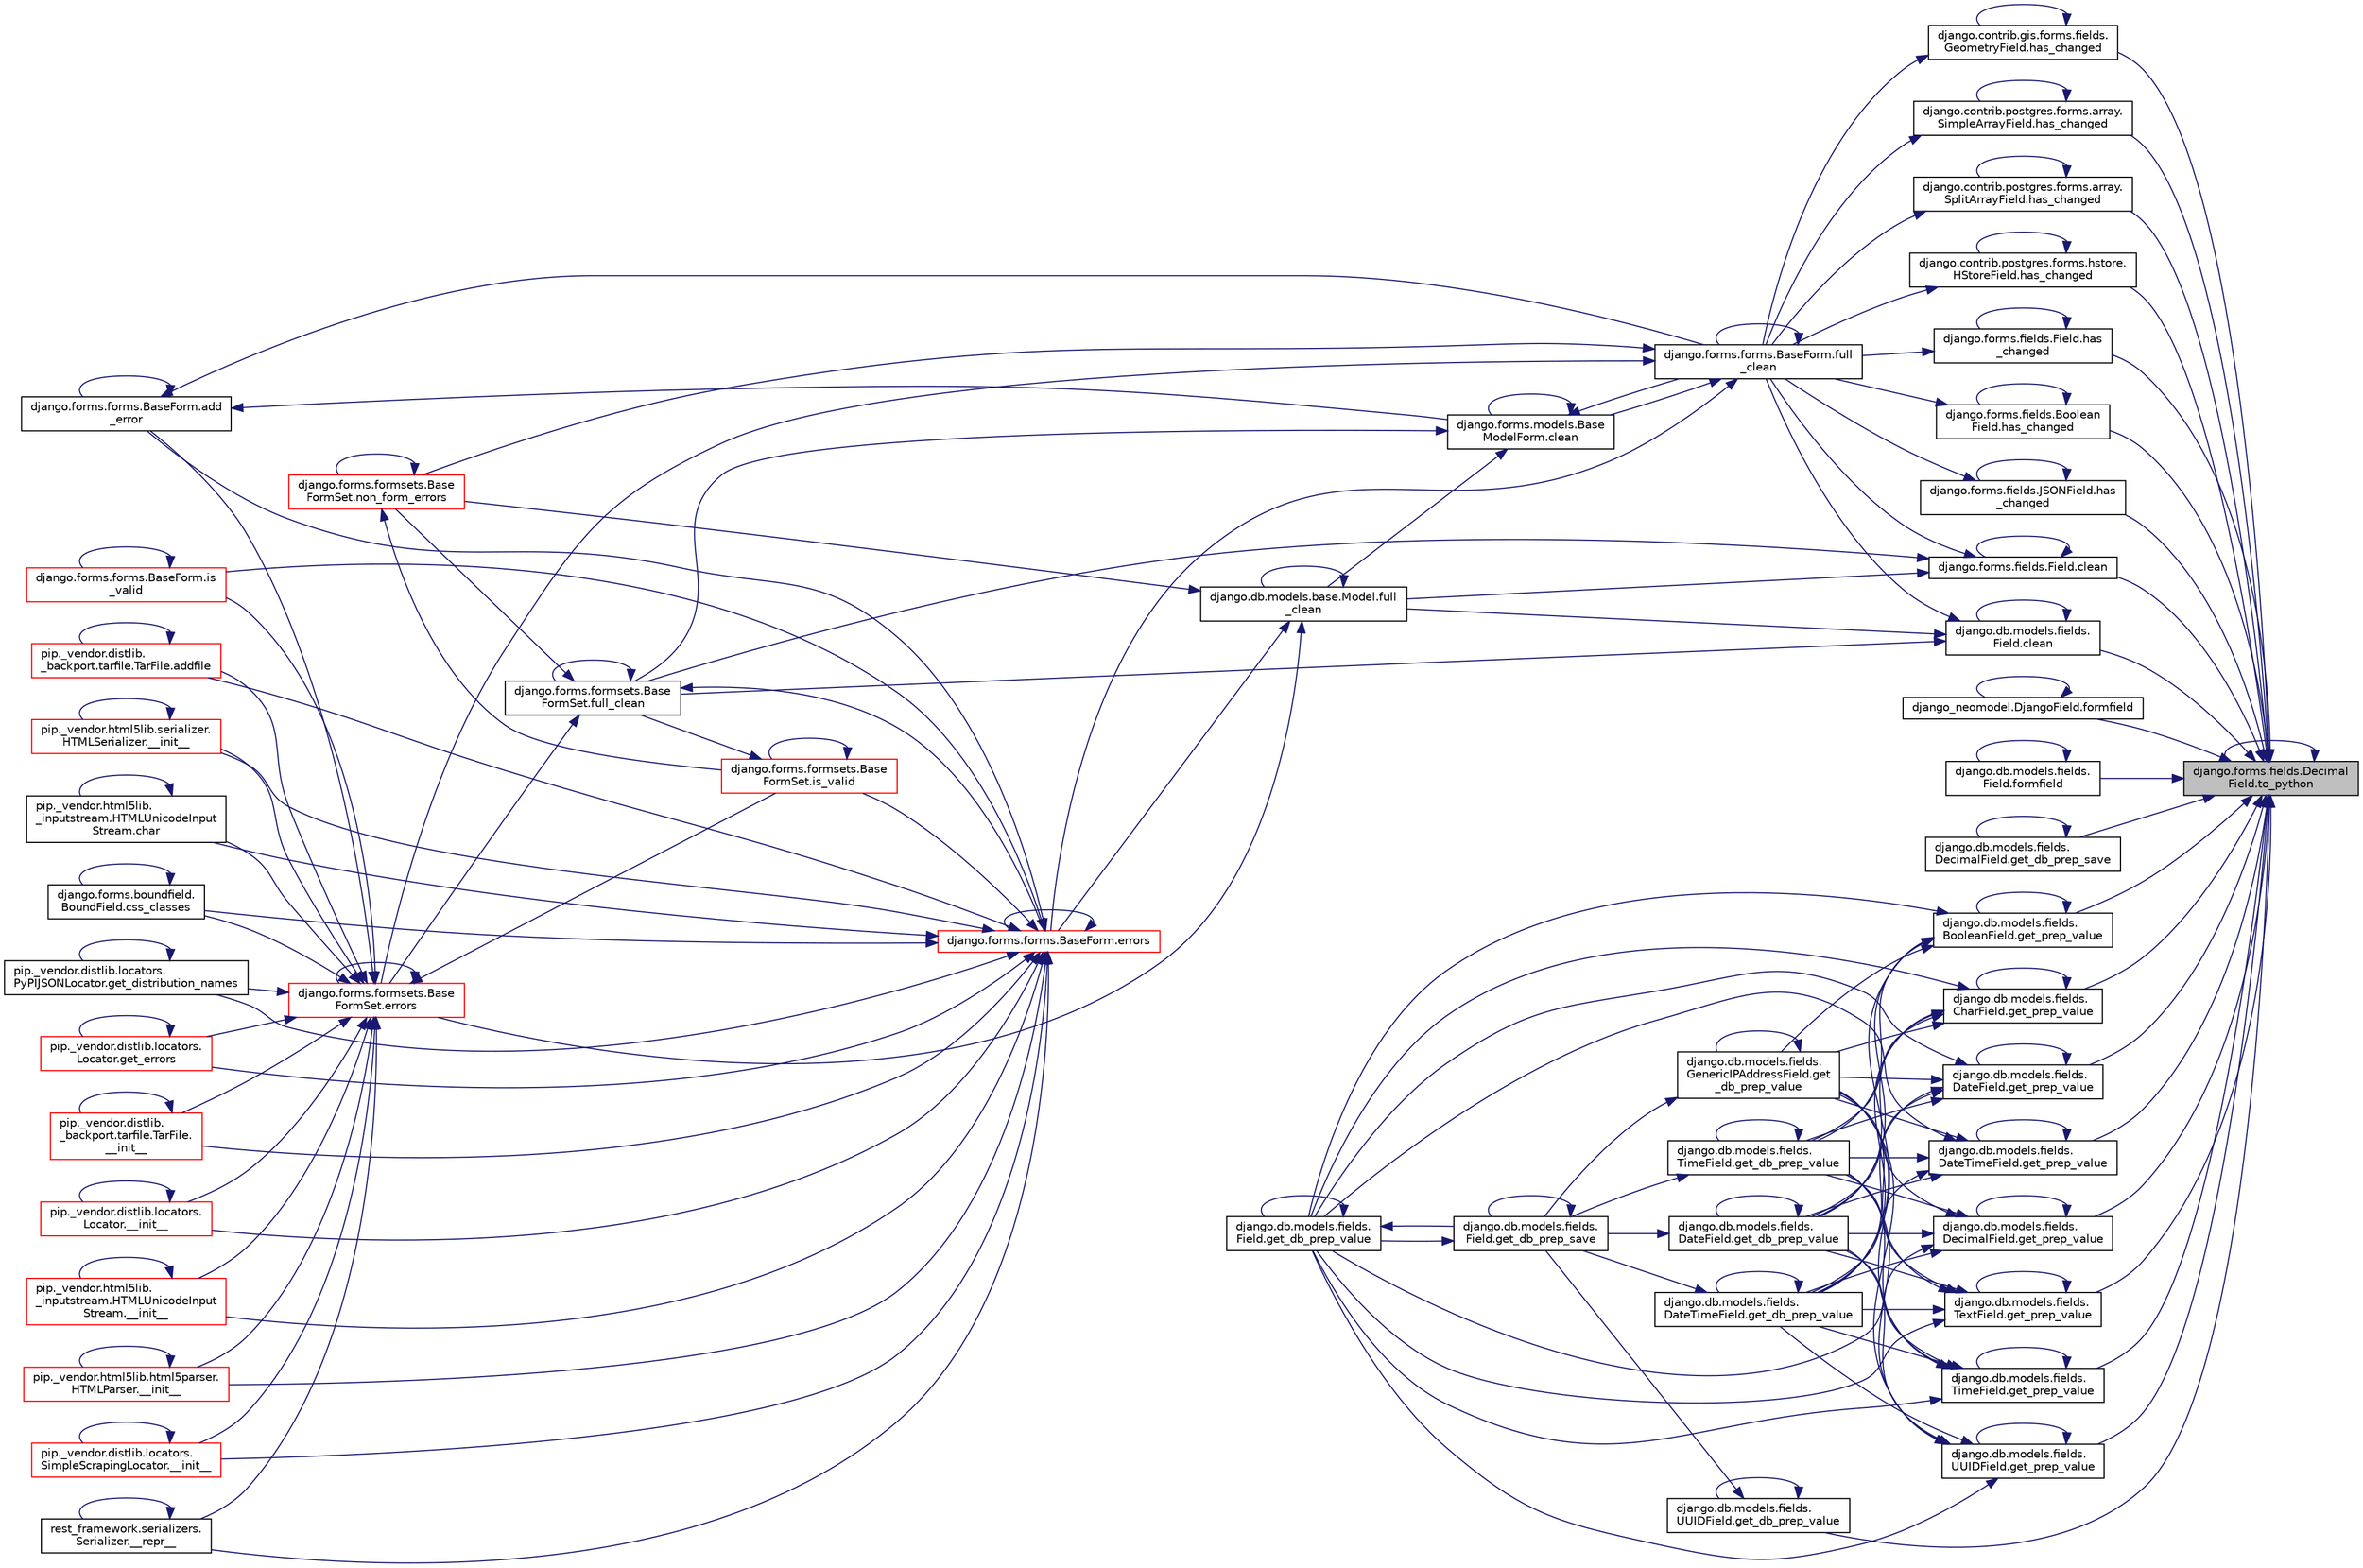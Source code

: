 digraph "django.forms.fields.DecimalField.to_python"
{
 // LATEX_PDF_SIZE
  edge [fontname="Helvetica",fontsize="10",labelfontname="Helvetica",labelfontsize="10"];
  node [fontname="Helvetica",fontsize="10",shape=record];
  rankdir="RL";
  Node1 [label="django.forms.fields.Decimal\lField.to_python",height=0.2,width=0.4,color="black", fillcolor="grey75", style="filled", fontcolor="black",tooltip=" "];
  Node1 -> Node2 [dir="back",color="midnightblue",fontsize="10",style="solid",fontname="Helvetica"];
  Node2 [label="django.forms.fields.Field.clean",height=0.2,width=0.4,color="black", fillcolor="white", style="filled",URL="$d2/d0d/classdjango_1_1forms_1_1fields_1_1_field.html#ac067d0195ef0f3a2c37b00ec6118c25a",tooltip=" "];
  Node2 -> Node2 [dir="back",color="midnightblue",fontsize="10",style="solid",fontname="Helvetica"];
  Node2 -> Node3 [dir="back",color="midnightblue",fontsize="10",style="solid",fontname="Helvetica"];
  Node3 [label="django.forms.forms.BaseForm.full\l_clean",height=0.2,width=0.4,color="black", fillcolor="white", style="filled",URL="$d8/d44/classdjango_1_1forms_1_1forms_1_1_base_form.html#acb359d947a031d78659b4d55addd67fc",tooltip=" "];
  Node3 -> Node4 [dir="back",color="midnightblue",fontsize="10",style="solid",fontname="Helvetica"];
  Node4 [label="django.forms.models.Base\lModelForm.clean",height=0.2,width=0.4,color="black", fillcolor="white", style="filled",URL="$d8/dd8/classdjango_1_1forms_1_1models_1_1_base_model_form.html#abbcddac6d29c87ce3f49fba983f5df0a",tooltip=" "];
  Node4 -> Node4 [dir="back",color="midnightblue",fontsize="10",style="solid",fontname="Helvetica"];
  Node4 -> Node3 [dir="back",color="midnightblue",fontsize="10",style="solid",fontname="Helvetica"];
  Node4 -> Node5 [dir="back",color="midnightblue",fontsize="10",style="solid",fontname="Helvetica"];
  Node5 [label="django.forms.formsets.Base\lFormSet.full_clean",height=0.2,width=0.4,color="black", fillcolor="white", style="filled",URL="$d5/d7f/classdjango_1_1forms_1_1formsets_1_1_base_form_set.html#ab85a836f8efaf3f794e9c34d427967f7",tooltip=" "];
  Node5 -> Node6 [dir="back",color="midnightblue",fontsize="10",style="solid",fontname="Helvetica"];
  Node6 [label="django.forms.forms.BaseForm.errors",height=0.2,width=0.4,color="red", fillcolor="white", style="filled",URL="$d8/d44/classdjango_1_1forms_1_1forms_1_1_base_form.html#ad1f2f603258fa86762632a8c17fe5aa8",tooltip=" "];
  Node6 -> Node7 [dir="back",color="midnightblue",fontsize="10",style="solid",fontname="Helvetica"];
  Node7 [label="pip._vendor.html5lib.serializer.\lHTMLSerializer.__init__",height=0.2,width=0.4,color="red", fillcolor="white", style="filled",URL="$d1/d17/classpip_1_1__vendor_1_1html5lib_1_1serializer_1_1_h_t_m_l_serializer.html#ae1f820664d0ba0b48b7b321577f1e996",tooltip=" "];
  Node7 -> Node7 [dir="back",color="midnightblue",fontsize="10",style="solid",fontname="Helvetica"];
  Node6 -> Node142 [dir="back",color="midnightblue",fontsize="10",style="solid",fontname="Helvetica"];
  Node142 [label="pip._vendor.distlib.\l_backport.tarfile.TarFile.\l__init__",height=0.2,width=0.4,color="red", fillcolor="white", style="filled",URL="$d7/d1d/classpip_1_1__vendor_1_1distlib_1_1__backport_1_1tarfile_1_1_tar_file.html#a1dda6d9be63b3ae8186ae388015c11ff",tooltip=" "];
  Node142 -> Node142 [dir="back",color="midnightblue",fontsize="10",style="solid",fontname="Helvetica"];
  Node6 -> Node143 [dir="back",color="midnightblue",fontsize="10",style="solid",fontname="Helvetica"];
  Node143 [label="pip._vendor.distlib.locators.\lLocator.__init__",height=0.2,width=0.4,color="red", fillcolor="white", style="filled",URL="$df/dda/classpip_1_1__vendor_1_1distlib_1_1locators_1_1_locator.html#af37665238a4ad058e6b2e4d6b77d0ffc",tooltip=" "];
  Node143 -> Node143 [dir="back",color="midnightblue",fontsize="10",style="solid",fontname="Helvetica"];
  Node6 -> Node84 [dir="back",color="midnightblue",fontsize="10",style="solid",fontname="Helvetica"];
  Node84 [label="pip._vendor.html5lib.\l_inputstream.HTMLUnicodeInput\lStream.__init__",height=0.2,width=0.4,color="red", fillcolor="white", style="filled",URL="$de/dab/classpip_1_1__vendor_1_1html5lib_1_1__inputstream_1_1_h_t_m_l_unicode_input_stream.html#aae329b9a8ec6d32fbe6de851cf40357c",tooltip=" "];
  Node84 -> Node84 [dir="back",color="midnightblue",fontsize="10",style="solid",fontname="Helvetica"];
  Node6 -> Node86 [dir="back",color="midnightblue",fontsize="10",style="solid",fontname="Helvetica"];
  Node86 [label="pip._vendor.html5lib.html5parser.\lHTMLParser.__init__",height=0.2,width=0.4,color="red", fillcolor="white", style="filled",URL="$dd/dcc/classpip_1_1__vendor_1_1html5lib_1_1html5parser_1_1_h_t_m_l_parser.html#ad9b0cd5d2f6a8f940f4efc6b6124c9be",tooltip=" "];
  Node86 -> Node86 [dir="back",color="midnightblue",fontsize="10",style="solid",fontname="Helvetica"];
  Node6 -> Node144 [dir="back",color="midnightblue",fontsize="10",style="solid",fontname="Helvetica"];
  Node144 [label="pip._vendor.distlib.locators.\lSimpleScrapingLocator.__init__",height=0.2,width=0.4,color="red", fillcolor="white", style="filled",URL="$d6/d82/classpip_1_1__vendor_1_1distlib_1_1locators_1_1_simple_scraping_locator.html#a7a4c50e47ae95046ff9f9da7aeb8a391",tooltip=" "];
  Node144 -> Node144 [dir="back",color="midnightblue",fontsize="10",style="solid",fontname="Helvetica"];
  Node6 -> Node145 [dir="back",color="midnightblue",fontsize="10",style="solid",fontname="Helvetica"];
  Node145 [label="rest_framework.serializers.\lSerializer.__repr__",height=0.2,width=0.4,color="black", fillcolor="white", style="filled",URL="$de/daf/classrest__framework_1_1serializers_1_1_serializer.html#aa4601d5e8fecc97212d2f753b9c44cc7",tooltip=" "];
  Node145 -> Node145 [dir="back",color="midnightblue",fontsize="10",style="solid",fontname="Helvetica"];
  Node6 -> Node146 [dir="back",color="midnightblue",fontsize="10",style="solid",fontname="Helvetica"];
  Node146 [label="django.forms.forms.BaseForm.add\l_error",height=0.2,width=0.4,color="black", fillcolor="white", style="filled",URL="$d8/d44/classdjango_1_1forms_1_1forms_1_1_base_form.html#acf2237ac07f8871141489ce1ae752f76",tooltip=" "];
  Node146 -> Node146 [dir="back",color="midnightblue",fontsize="10",style="solid",fontname="Helvetica"];
  Node146 -> Node4 [dir="back",color="midnightblue",fontsize="10",style="solid",fontname="Helvetica"];
  Node146 -> Node3 [dir="back",color="midnightblue",fontsize="10",style="solid",fontname="Helvetica"];
  Node6 -> Node147 [dir="back",color="midnightblue",fontsize="10",style="solid",fontname="Helvetica"];
  Node147 [label="pip._vendor.distlib.\l_backport.tarfile.TarFile.addfile",height=0.2,width=0.4,color="red", fillcolor="white", style="filled",URL="$d7/d1d/classpip_1_1__vendor_1_1distlib_1_1__backport_1_1tarfile_1_1_tar_file.html#a9f460122e2a988ec31b0e1a7a2d18244",tooltip=" "];
  Node147 -> Node147 [dir="back",color="midnightblue",fontsize="10",style="solid",fontname="Helvetica"];
  Node6 -> Node149 [dir="back",color="midnightblue",fontsize="10",style="solid",fontname="Helvetica"];
  Node149 [label="pip._vendor.html5lib.\l_inputstream.HTMLUnicodeInput\lStream.char",height=0.2,width=0.4,color="black", fillcolor="white", style="filled",URL="$de/dab/classpip_1_1__vendor_1_1html5lib_1_1__inputstream_1_1_h_t_m_l_unicode_input_stream.html#a6078d7bf2b9ee2304ba083f762440a83",tooltip=" "];
  Node149 -> Node149 [dir="back",color="midnightblue",fontsize="10",style="solid",fontname="Helvetica"];
  Node6 -> Node150 [dir="back",color="midnightblue",fontsize="10",style="solid",fontname="Helvetica"];
  Node150 [label="django.forms.boundfield.\lBoundField.css_classes",height=0.2,width=0.4,color="black", fillcolor="white", style="filled",URL="$da/d92/classdjango_1_1forms_1_1boundfield_1_1_bound_field.html#a957299f7e1f8b9f554188b9b670d0426",tooltip=" "];
  Node150 -> Node150 [dir="back",color="midnightblue",fontsize="10",style="solid",fontname="Helvetica"];
  Node6 -> Node6 [dir="back",color="midnightblue",fontsize="10",style="solid",fontname="Helvetica"];
  Node6 -> Node151 [dir="back",color="midnightblue",fontsize="10",style="solid",fontname="Helvetica"];
  Node151 [label="pip._vendor.distlib.locators.\lPyPIJSONLocator.get_distribution_names",height=0.2,width=0.4,color="black", fillcolor="white", style="filled",URL="$d1/d11/classpip_1_1__vendor_1_1distlib_1_1locators_1_1_py_p_i_j_s_o_n_locator.html#a2a74400546b1af992cc79ae780c014d9",tooltip=" "];
  Node151 -> Node151 [dir="back",color="midnightblue",fontsize="10",style="solid",fontname="Helvetica"];
  Node6 -> Node152 [dir="back",color="midnightblue",fontsize="10",style="solid",fontname="Helvetica"];
  Node152 [label="pip._vendor.distlib.locators.\lLocator.get_errors",height=0.2,width=0.4,color="red", fillcolor="white", style="filled",URL="$df/dda/classpip_1_1__vendor_1_1distlib_1_1locators_1_1_locator.html#a001dcda572c307fbc81dc17c1056df8a",tooltip=" "];
  Node152 -> Node152 [dir="back",color="midnightblue",fontsize="10",style="solid",fontname="Helvetica"];
  Node6 -> Node156 [dir="back",color="midnightblue",fontsize="10",style="solid",fontname="Helvetica"];
  Node156 [label="django.forms.forms.BaseForm.is\l_valid",height=0.2,width=0.4,color="red", fillcolor="white", style="filled",URL="$d8/d44/classdjango_1_1forms_1_1forms_1_1_base_form.html#a372b23ad4096720b6f27077eab1b0b89",tooltip=" "];
  Node156 -> Node156 [dir="back",color="midnightblue",fontsize="10",style="solid",fontname="Helvetica"];
  Node6 -> Node198 [dir="back",color="midnightblue",fontsize="10",style="solid",fontname="Helvetica"];
  Node198 [label="django.forms.formsets.Base\lFormSet.is_valid",height=0.2,width=0.4,color="red", fillcolor="white", style="filled",URL="$d5/d7f/classdjango_1_1forms_1_1formsets_1_1_base_form_set.html#ac556f386c1300678a3d58cbe8e9c7bef",tooltip=" "];
  Node198 -> Node5 [dir="back",color="midnightblue",fontsize="10",style="solid",fontname="Helvetica"];
  Node198 -> Node198 [dir="back",color="midnightblue",fontsize="10",style="solid",fontname="Helvetica"];
  Node5 -> Node141 [dir="back",color="midnightblue",fontsize="10",style="solid",fontname="Helvetica"];
  Node141 [label="django.forms.formsets.Base\lFormSet.errors",height=0.2,width=0.4,color="red", fillcolor="white", style="filled",URL="$d5/d7f/classdjango_1_1forms_1_1formsets_1_1_base_form_set.html#a3beee57c0d0f934ac19a621dfa83193c",tooltip=" "];
  Node141 -> Node7 [dir="back",color="midnightblue",fontsize="10",style="solid",fontname="Helvetica"];
  Node141 -> Node142 [dir="back",color="midnightblue",fontsize="10",style="solid",fontname="Helvetica"];
  Node141 -> Node143 [dir="back",color="midnightblue",fontsize="10",style="solid",fontname="Helvetica"];
  Node141 -> Node84 [dir="back",color="midnightblue",fontsize="10",style="solid",fontname="Helvetica"];
  Node141 -> Node86 [dir="back",color="midnightblue",fontsize="10",style="solid",fontname="Helvetica"];
  Node141 -> Node144 [dir="back",color="midnightblue",fontsize="10",style="solid",fontname="Helvetica"];
  Node141 -> Node145 [dir="back",color="midnightblue",fontsize="10",style="solid",fontname="Helvetica"];
  Node141 -> Node146 [dir="back",color="midnightblue",fontsize="10",style="solid",fontname="Helvetica"];
  Node141 -> Node147 [dir="back",color="midnightblue",fontsize="10",style="solid",fontname="Helvetica"];
  Node141 -> Node149 [dir="back",color="midnightblue",fontsize="10",style="solid",fontname="Helvetica"];
  Node141 -> Node150 [dir="back",color="midnightblue",fontsize="10",style="solid",fontname="Helvetica"];
  Node141 -> Node141 [dir="back",color="midnightblue",fontsize="10",style="solid",fontname="Helvetica"];
  Node141 -> Node151 [dir="back",color="midnightblue",fontsize="10",style="solid",fontname="Helvetica"];
  Node141 -> Node152 [dir="back",color="midnightblue",fontsize="10",style="solid",fontname="Helvetica"];
  Node141 -> Node156 [dir="back",color="midnightblue",fontsize="10",style="solid",fontname="Helvetica"];
  Node141 -> Node198 [dir="back",color="midnightblue",fontsize="10",style="solid",fontname="Helvetica"];
  Node5 -> Node5 [dir="back",color="midnightblue",fontsize="10",style="solid",fontname="Helvetica"];
  Node5 -> Node358 [dir="back",color="midnightblue",fontsize="10",style="solid",fontname="Helvetica"];
  Node358 [label="django.forms.formsets.Base\lFormSet.non_form_errors",height=0.2,width=0.4,color="red", fillcolor="white", style="filled",URL="$d5/d7f/classdjango_1_1forms_1_1formsets_1_1_base_form_set.html#a1d05547548a4662138e11e22e4795f52",tooltip=" "];
  Node358 -> Node198 [dir="back",color="midnightblue",fontsize="10",style="solid",fontname="Helvetica"];
  Node358 -> Node358 [dir="back",color="midnightblue",fontsize="10",style="solid",fontname="Helvetica"];
  Node4 -> Node140 [dir="back",color="midnightblue",fontsize="10",style="solid",fontname="Helvetica"];
  Node140 [label="django.db.models.base.Model.full\l_clean",height=0.2,width=0.4,color="black", fillcolor="white", style="filled",URL="$da/d39/classdjango_1_1db_1_1models_1_1base_1_1_model.html#a29e9a703ef45c4d00285f419164ae278",tooltip=" "];
  Node140 -> Node6 [dir="back",color="midnightblue",fontsize="10",style="solid",fontname="Helvetica"];
  Node140 -> Node141 [dir="back",color="midnightblue",fontsize="10",style="solid",fontname="Helvetica"];
  Node140 -> Node140 [dir="back",color="midnightblue",fontsize="10",style="solid",fontname="Helvetica"];
  Node140 -> Node358 [dir="back",color="midnightblue",fontsize="10",style="solid",fontname="Helvetica"];
  Node3 -> Node6 [dir="back",color="midnightblue",fontsize="10",style="solid",fontname="Helvetica"];
  Node3 -> Node141 [dir="back",color="midnightblue",fontsize="10",style="solid",fontname="Helvetica"];
  Node3 -> Node3 [dir="back",color="midnightblue",fontsize="10",style="solid",fontname="Helvetica"];
  Node3 -> Node358 [dir="back",color="midnightblue",fontsize="10",style="solid",fontname="Helvetica"];
  Node2 -> Node5 [dir="back",color="midnightblue",fontsize="10",style="solid",fontname="Helvetica"];
  Node2 -> Node140 [dir="back",color="midnightblue",fontsize="10",style="solid",fontname="Helvetica"];
  Node1 -> Node543 [dir="back",color="midnightblue",fontsize="10",style="solid",fontname="Helvetica"];
  Node543 [label="django.db.models.fields.\lField.clean",height=0.2,width=0.4,color="black", fillcolor="white", style="filled",URL="$db/d75/classdjango_1_1db_1_1models_1_1fields_1_1_field.html#ae5e0fc7f93205a2b790c69ad2de9c0c5",tooltip=" "];
  Node543 -> Node543 [dir="back",color="midnightblue",fontsize="10",style="solid",fontname="Helvetica"];
  Node543 -> Node3 [dir="back",color="midnightblue",fontsize="10",style="solid",fontname="Helvetica"];
  Node543 -> Node5 [dir="back",color="midnightblue",fontsize="10",style="solid",fontname="Helvetica"];
  Node543 -> Node140 [dir="back",color="midnightblue",fontsize="10",style="solid",fontname="Helvetica"];
  Node1 -> Node529 [dir="back",color="midnightblue",fontsize="10",style="solid",fontname="Helvetica"];
  Node529 [label="django_neomodel.DjangoField.formfield",height=0.2,width=0.4,color="black", fillcolor="white", style="filled",URL="$da/d79/classdjango__neomodel_1_1_django_field.html#a0cd47370acfad09d34a68ebc232b227d",tooltip=" "];
  Node529 -> Node529 [dir="back",color="midnightblue",fontsize="10",style="solid",fontname="Helvetica"];
  Node1 -> Node530 [dir="back",color="midnightblue",fontsize="10",style="solid",fontname="Helvetica"];
  Node530 [label="django.db.models.fields.\lField.formfield",height=0.2,width=0.4,color="black", fillcolor="white", style="filled",URL="$db/d75/classdjango_1_1db_1_1models_1_1fields_1_1_field.html#ad7d7c2eb92e666a755e16ad82ba3a68e",tooltip=" "];
  Node530 -> Node530 [dir="back",color="midnightblue",fontsize="10",style="solid",fontname="Helvetica"];
  Node1 -> Node677 [dir="back",color="midnightblue",fontsize="10",style="solid",fontname="Helvetica"];
  Node677 [label="django.db.models.fields.\lDecimalField.get_db_prep_save",height=0.2,width=0.4,color="black", fillcolor="white", style="filled",URL="$d7/deb/classdjango_1_1db_1_1models_1_1fields_1_1_decimal_field.html#a431206892c9243395da0eca563889274",tooltip=" "];
  Node677 -> Node677 [dir="back",color="midnightblue",fontsize="10",style="solid",fontname="Helvetica"];
  Node1 -> Node678 [dir="back",color="midnightblue",fontsize="10",style="solid",fontname="Helvetica"];
  Node678 [label="django.db.models.fields.\lUUIDField.get_db_prep_value",height=0.2,width=0.4,color="black", fillcolor="white", style="filled",URL="$dd/dc7/classdjango_1_1db_1_1models_1_1fields_1_1_u_u_i_d_field.html#ab3831e942d5072104792398459fdb3c0",tooltip=" "];
  Node678 -> Node679 [dir="back",color="midnightblue",fontsize="10",style="solid",fontname="Helvetica"];
  Node679 [label="django.db.models.fields.\lField.get_db_prep_save",height=0.2,width=0.4,color="black", fillcolor="white", style="filled",URL="$db/d75/classdjango_1_1db_1_1models_1_1fields_1_1_field.html#a38444ea9a4e9def0fb3fd884dd17480a",tooltip=" "];
  Node679 -> Node679 [dir="back",color="midnightblue",fontsize="10",style="solid",fontname="Helvetica"];
  Node679 -> Node680 [dir="back",color="midnightblue",fontsize="10",style="solid",fontname="Helvetica"];
  Node680 [label="django.db.models.fields.\lField.get_db_prep_value",height=0.2,width=0.4,color="black", fillcolor="white", style="filled",URL="$db/d75/classdjango_1_1db_1_1models_1_1fields_1_1_field.html#a8407c739c0103caf14b80ded610f5751",tooltip=" "];
  Node680 -> Node679 [dir="back",color="midnightblue",fontsize="10",style="solid",fontname="Helvetica"];
  Node680 -> Node680 [dir="back",color="midnightblue",fontsize="10",style="solid",fontname="Helvetica"];
  Node678 -> Node678 [dir="back",color="midnightblue",fontsize="10",style="solid",fontname="Helvetica"];
  Node1 -> Node681 [dir="back",color="midnightblue",fontsize="10",style="solid",fontname="Helvetica"];
  Node681 [label="django.db.models.fields.\lBooleanField.get_prep_value",height=0.2,width=0.4,color="black", fillcolor="white", style="filled",URL="$de/d82/classdjango_1_1db_1_1models_1_1fields_1_1_boolean_field.html#a9eb0a3d4cd38adb1dd3ee1f12b135ad2",tooltip=" "];
  Node681 -> Node680 [dir="back",color="midnightblue",fontsize="10",style="solid",fontname="Helvetica"];
  Node681 -> Node682 [dir="back",color="midnightblue",fontsize="10",style="solid",fontname="Helvetica"];
  Node682 [label="django.db.models.fields.\lDateField.get_db_prep_value",height=0.2,width=0.4,color="black", fillcolor="white", style="filled",URL="$d0/df6/classdjango_1_1db_1_1models_1_1fields_1_1_date_field.html#a11f920817d17ae20f98cda446847ec41",tooltip=" "];
  Node682 -> Node679 [dir="back",color="midnightblue",fontsize="10",style="solid",fontname="Helvetica"];
  Node682 -> Node682 [dir="back",color="midnightblue",fontsize="10",style="solid",fontname="Helvetica"];
  Node681 -> Node683 [dir="back",color="midnightblue",fontsize="10",style="solid",fontname="Helvetica"];
  Node683 [label="django.db.models.fields.\lDateTimeField.get_db_prep_value",height=0.2,width=0.4,color="black", fillcolor="white", style="filled",URL="$d5/d54/classdjango_1_1db_1_1models_1_1fields_1_1_date_time_field.html#a8298cf6569267f34eba8beb2c6d2bccd",tooltip=" "];
  Node683 -> Node679 [dir="back",color="midnightblue",fontsize="10",style="solid",fontname="Helvetica"];
  Node683 -> Node683 [dir="back",color="midnightblue",fontsize="10",style="solid",fontname="Helvetica"];
  Node681 -> Node684 [dir="back",color="midnightblue",fontsize="10",style="solid",fontname="Helvetica"];
  Node684 [label="django.db.models.fields.\lGenericIPAddressField.get\l_db_prep_value",height=0.2,width=0.4,color="black", fillcolor="white", style="filled",URL="$d4/dfb/classdjango_1_1db_1_1models_1_1fields_1_1_generic_i_p_address_field.html#a791d458decedb101b5b3f8c96c493bcd",tooltip=" "];
  Node684 -> Node679 [dir="back",color="midnightblue",fontsize="10",style="solid",fontname="Helvetica"];
  Node684 -> Node684 [dir="back",color="midnightblue",fontsize="10",style="solid",fontname="Helvetica"];
  Node681 -> Node685 [dir="back",color="midnightblue",fontsize="10",style="solid",fontname="Helvetica"];
  Node685 [label="django.db.models.fields.\lTimeField.get_db_prep_value",height=0.2,width=0.4,color="black", fillcolor="white", style="filled",URL="$da/dd0/classdjango_1_1db_1_1models_1_1fields_1_1_time_field.html#aef230b6f2b566c738e344b1c1eb0fed0",tooltip=" "];
  Node685 -> Node679 [dir="back",color="midnightblue",fontsize="10",style="solid",fontname="Helvetica"];
  Node685 -> Node685 [dir="back",color="midnightblue",fontsize="10",style="solid",fontname="Helvetica"];
  Node681 -> Node681 [dir="back",color="midnightblue",fontsize="10",style="solid",fontname="Helvetica"];
  Node1 -> Node686 [dir="back",color="midnightblue",fontsize="10",style="solid",fontname="Helvetica"];
  Node686 [label="django.db.models.fields.\lCharField.get_prep_value",height=0.2,width=0.4,color="black", fillcolor="white", style="filled",URL="$d1/de7/classdjango_1_1db_1_1models_1_1fields_1_1_char_field.html#aceac22c63bdba4b2c3b4158ddca67bab",tooltip=" "];
  Node686 -> Node680 [dir="back",color="midnightblue",fontsize="10",style="solid",fontname="Helvetica"];
  Node686 -> Node682 [dir="back",color="midnightblue",fontsize="10",style="solid",fontname="Helvetica"];
  Node686 -> Node683 [dir="back",color="midnightblue",fontsize="10",style="solid",fontname="Helvetica"];
  Node686 -> Node684 [dir="back",color="midnightblue",fontsize="10",style="solid",fontname="Helvetica"];
  Node686 -> Node685 [dir="back",color="midnightblue",fontsize="10",style="solid",fontname="Helvetica"];
  Node686 -> Node686 [dir="back",color="midnightblue",fontsize="10",style="solid",fontname="Helvetica"];
  Node1 -> Node687 [dir="back",color="midnightblue",fontsize="10",style="solid",fontname="Helvetica"];
  Node687 [label="django.db.models.fields.\lDateField.get_prep_value",height=0.2,width=0.4,color="black", fillcolor="white", style="filled",URL="$d0/df6/classdjango_1_1db_1_1models_1_1fields_1_1_date_field.html#a117a9a9bed5c50b7be7c8f36f799e8ee",tooltip=" "];
  Node687 -> Node680 [dir="back",color="midnightblue",fontsize="10",style="solid",fontname="Helvetica"];
  Node687 -> Node682 [dir="back",color="midnightblue",fontsize="10",style="solid",fontname="Helvetica"];
  Node687 -> Node683 [dir="back",color="midnightblue",fontsize="10",style="solid",fontname="Helvetica"];
  Node687 -> Node684 [dir="back",color="midnightblue",fontsize="10",style="solid",fontname="Helvetica"];
  Node687 -> Node685 [dir="back",color="midnightblue",fontsize="10",style="solid",fontname="Helvetica"];
  Node687 -> Node687 [dir="back",color="midnightblue",fontsize="10",style="solid",fontname="Helvetica"];
  Node1 -> Node688 [dir="back",color="midnightblue",fontsize="10",style="solid",fontname="Helvetica"];
  Node688 [label="django.db.models.fields.\lDateTimeField.get_prep_value",height=0.2,width=0.4,color="black", fillcolor="white", style="filled",URL="$d5/d54/classdjango_1_1db_1_1models_1_1fields_1_1_date_time_field.html#a3445cb0066d0bf768ed88d731f27acb4",tooltip=" "];
  Node688 -> Node680 [dir="back",color="midnightblue",fontsize="10",style="solid",fontname="Helvetica"];
  Node688 -> Node682 [dir="back",color="midnightblue",fontsize="10",style="solid",fontname="Helvetica"];
  Node688 -> Node683 [dir="back",color="midnightblue",fontsize="10",style="solid",fontname="Helvetica"];
  Node688 -> Node684 [dir="back",color="midnightblue",fontsize="10",style="solid",fontname="Helvetica"];
  Node688 -> Node685 [dir="back",color="midnightblue",fontsize="10",style="solid",fontname="Helvetica"];
  Node688 -> Node688 [dir="back",color="midnightblue",fontsize="10",style="solid",fontname="Helvetica"];
  Node1 -> Node689 [dir="back",color="midnightblue",fontsize="10",style="solid",fontname="Helvetica"];
  Node689 [label="django.db.models.fields.\lDecimalField.get_prep_value",height=0.2,width=0.4,color="black", fillcolor="white", style="filled",URL="$d7/deb/classdjango_1_1db_1_1models_1_1fields_1_1_decimal_field.html#a08cb382fbc2e9acc7fbbd05286a26abc",tooltip=" "];
  Node689 -> Node680 [dir="back",color="midnightblue",fontsize="10",style="solid",fontname="Helvetica"];
  Node689 -> Node682 [dir="back",color="midnightblue",fontsize="10",style="solid",fontname="Helvetica"];
  Node689 -> Node683 [dir="back",color="midnightblue",fontsize="10",style="solid",fontname="Helvetica"];
  Node689 -> Node684 [dir="back",color="midnightblue",fontsize="10",style="solid",fontname="Helvetica"];
  Node689 -> Node685 [dir="back",color="midnightblue",fontsize="10",style="solid",fontname="Helvetica"];
  Node689 -> Node689 [dir="back",color="midnightblue",fontsize="10",style="solid",fontname="Helvetica"];
  Node1 -> Node690 [dir="back",color="midnightblue",fontsize="10",style="solid",fontname="Helvetica"];
  Node690 [label="django.db.models.fields.\lTextField.get_prep_value",height=0.2,width=0.4,color="black", fillcolor="white", style="filled",URL="$d4/d0d/classdjango_1_1db_1_1models_1_1fields_1_1_text_field.html#a80ab59ddff16f60c72313bc85480bf5a",tooltip=" "];
  Node690 -> Node680 [dir="back",color="midnightblue",fontsize="10",style="solid",fontname="Helvetica"];
  Node690 -> Node682 [dir="back",color="midnightblue",fontsize="10",style="solid",fontname="Helvetica"];
  Node690 -> Node683 [dir="back",color="midnightblue",fontsize="10",style="solid",fontname="Helvetica"];
  Node690 -> Node684 [dir="back",color="midnightblue",fontsize="10",style="solid",fontname="Helvetica"];
  Node690 -> Node685 [dir="back",color="midnightblue",fontsize="10",style="solid",fontname="Helvetica"];
  Node690 -> Node690 [dir="back",color="midnightblue",fontsize="10",style="solid",fontname="Helvetica"];
  Node1 -> Node691 [dir="back",color="midnightblue",fontsize="10",style="solid",fontname="Helvetica"];
  Node691 [label="django.db.models.fields.\lTimeField.get_prep_value",height=0.2,width=0.4,color="black", fillcolor="white", style="filled",URL="$da/dd0/classdjango_1_1db_1_1models_1_1fields_1_1_time_field.html#a317f13978815e2c14ac539ec07e22f8b",tooltip=" "];
  Node691 -> Node680 [dir="back",color="midnightblue",fontsize="10",style="solid",fontname="Helvetica"];
  Node691 -> Node682 [dir="back",color="midnightblue",fontsize="10",style="solid",fontname="Helvetica"];
  Node691 -> Node683 [dir="back",color="midnightblue",fontsize="10",style="solid",fontname="Helvetica"];
  Node691 -> Node684 [dir="back",color="midnightblue",fontsize="10",style="solid",fontname="Helvetica"];
  Node691 -> Node685 [dir="back",color="midnightblue",fontsize="10",style="solid",fontname="Helvetica"];
  Node691 -> Node691 [dir="back",color="midnightblue",fontsize="10",style="solid",fontname="Helvetica"];
  Node1 -> Node692 [dir="back",color="midnightblue",fontsize="10",style="solid",fontname="Helvetica"];
  Node692 [label="django.db.models.fields.\lUUIDField.get_prep_value",height=0.2,width=0.4,color="black", fillcolor="white", style="filled",URL="$dd/dc7/classdjango_1_1db_1_1models_1_1fields_1_1_u_u_i_d_field.html#aab7457f26d3987f8c0524e81bbe6e2b1",tooltip=" "];
  Node692 -> Node680 [dir="back",color="midnightblue",fontsize="10",style="solid",fontname="Helvetica"];
  Node692 -> Node682 [dir="back",color="midnightblue",fontsize="10",style="solid",fontname="Helvetica"];
  Node692 -> Node683 [dir="back",color="midnightblue",fontsize="10",style="solid",fontname="Helvetica"];
  Node692 -> Node684 [dir="back",color="midnightblue",fontsize="10",style="solid",fontname="Helvetica"];
  Node692 -> Node685 [dir="back",color="midnightblue",fontsize="10",style="solid",fontname="Helvetica"];
  Node692 -> Node692 [dir="back",color="midnightblue",fontsize="10",style="solid",fontname="Helvetica"];
  Node1 -> Node693 [dir="back",color="midnightblue",fontsize="10",style="solid",fontname="Helvetica"];
  Node693 [label="django.contrib.gis.forms.fields.\lGeometryField.has_changed",height=0.2,width=0.4,color="black", fillcolor="white", style="filled",URL="$d6/d61/classdjango_1_1contrib_1_1gis_1_1forms_1_1fields_1_1_geometry_field.html#aad98fe8cb06b1b2036899d8316bada56",tooltip=" "];
  Node693 -> Node3 [dir="back",color="midnightblue",fontsize="10",style="solid",fontname="Helvetica"];
  Node693 -> Node693 [dir="back",color="midnightblue",fontsize="10",style="solid",fontname="Helvetica"];
  Node1 -> Node694 [dir="back",color="midnightblue",fontsize="10",style="solid",fontname="Helvetica"];
  Node694 [label="django.contrib.postgres.forms.array.\lSimpleArrayField.has_changed",height=0.2,width=0.4,color="black", fillcolor="white", style="filled",URL="$de/da4/classdjango_1_1contrib_1_1postgres_1_1forms_1_1array_1_1_simple_array_field.html#ad62a79005128e94d489d0cc2fb24c7bc",tooltip=" "];
  Node694 -> Node3 [dir="back",color="midnightblue",fontsize="10",style="solid",fontname="Helvetica"];
  Node694 -> Node694 [dir="back",color="midnightblue",fontsize="10",style="solid",fontname="Helvetica"];
  Node1 -> Node695 [dir="back",color="midnightblue",fontsize="10",style="solid",fontname="Helvetica"];
  Node695 [label="django.contrib.postgres.forms.array.\lSplitArrayField.has_changed",height=0.2,width=0.4,color="black", fillcolor="white", style="filled",URL="$d4/da1/classdjango_1_1contrib_1_1postgres_1_1forms_1_1array_1_1_split_array_field.html#ae53306574c378216838afd1a742d7f0c",tooltip=" "];
  Node695 -> Node3 [dir="back",color="midnightblue",fontsize="10",style="solid",fontname="Helvetica"];
  Node695 -> Node695 [dir="back",color="midnightblue",fontsize="10",style="solid",fontname="Helvetica"];
  Node1 -> Node696 [dir="back",color="midnightblue",fontsize="10",style="solid",fontname="Helvetica"];
  Node696 [label="django.contrib.postgres.forms.hstore.\lHStoreField.has_changed",height=0.2,width=0.4,color="black", fillcolor="white", style="filled",URL="$d1/de0/classdjango_1_1contrib_1_1postgres_1_1forms_1_1hstore_1_1_h_store_field.html#a591a0b9c64528b90bc133159e90870cc",tooltip=" "];
  Node696 -> Node3 [dir="back",color="midnightblue",fontsize="10",style="solid",fontname="Helvetica"];
  Node696 -> Node696 [dir="back",color="midnightblue",fontsize="10",style="solid",fontname="Helvetica"];
  Node1 -> Node697 [dir="back",color="midnightblue",fontsize="10",style="solid",fontname="Helvetica"];
  Node697 [label="django.forms.fields.Field.has\l_changed",height=0.2,width=0.4,color="black", fillcolor="white", style="filled",URL="$d2/d0d/classdjango_1_1forms_1_1fields_1_1_field.html#a9192474a05440bb16801552d4a348a73",tooltip=" "];
  Node697 -> Node3 [dir="back",color="midnightblue",fontsize="10",style="solid",fontname="Helvetica"];
  Node697 -> Node697 [dir="back",color="midnightblue",fontsize="10",style="solid",fontname="Helvetica"];
  Node1 -> Node698 [dir="back",color="midnightblue",fontsize="10",style="solid",fontname="Helvetica"];
  Node698 [label="django.forms.fields.Boolean\lField.has_changed",height=0.2,width=0.4,color="black", fillcolor="white", style="filled",URL="$d1/d32/classdjango_1_1forms_1_1fields_1_1_boolean_field.html#a0c3a0dc03b0589a242d0717a68b908dc",tooltip=" "];
  Node698 -> Node3 [dir="back",color="midnightblue",fontsize="10",style="solid",fontname="Helvetica"];
  Node698 -> Node698 [dir="back",color="midnightblue",fontsize="10",style="solid",fontname="Helvetica"];
  Node1 -> Node699 [dir="back",color="midnightblue",fontsize="10",style="solid",fontname="Helvetica"];
  Node699 [label="django.forms.fields.JSONField.has\l_changed",height=0.2,width=0.4,color="black", fillcolor="white", style="filled",URL="$d6/d55/classdjango_1_1forms_1_1fields_1_1_j_s_o_n_field.html#a5c3d9d30d010a9ff56da75c65c6e67ae",tooltip=" "];
  Node699 -> Node3 [dir="back",color="midnightblue",fontsize="10",style="solid",fontname="Helvetica"];
  Node699 -> Node699 [dir="back",color="midnightblue",fontsize="10",style="solid",fontname="Helvetica"];
  Node1 -> Node1 [dir="back",color="midnightblue",fontsize="10",style="solid",fontname="Helvetica"];
}
